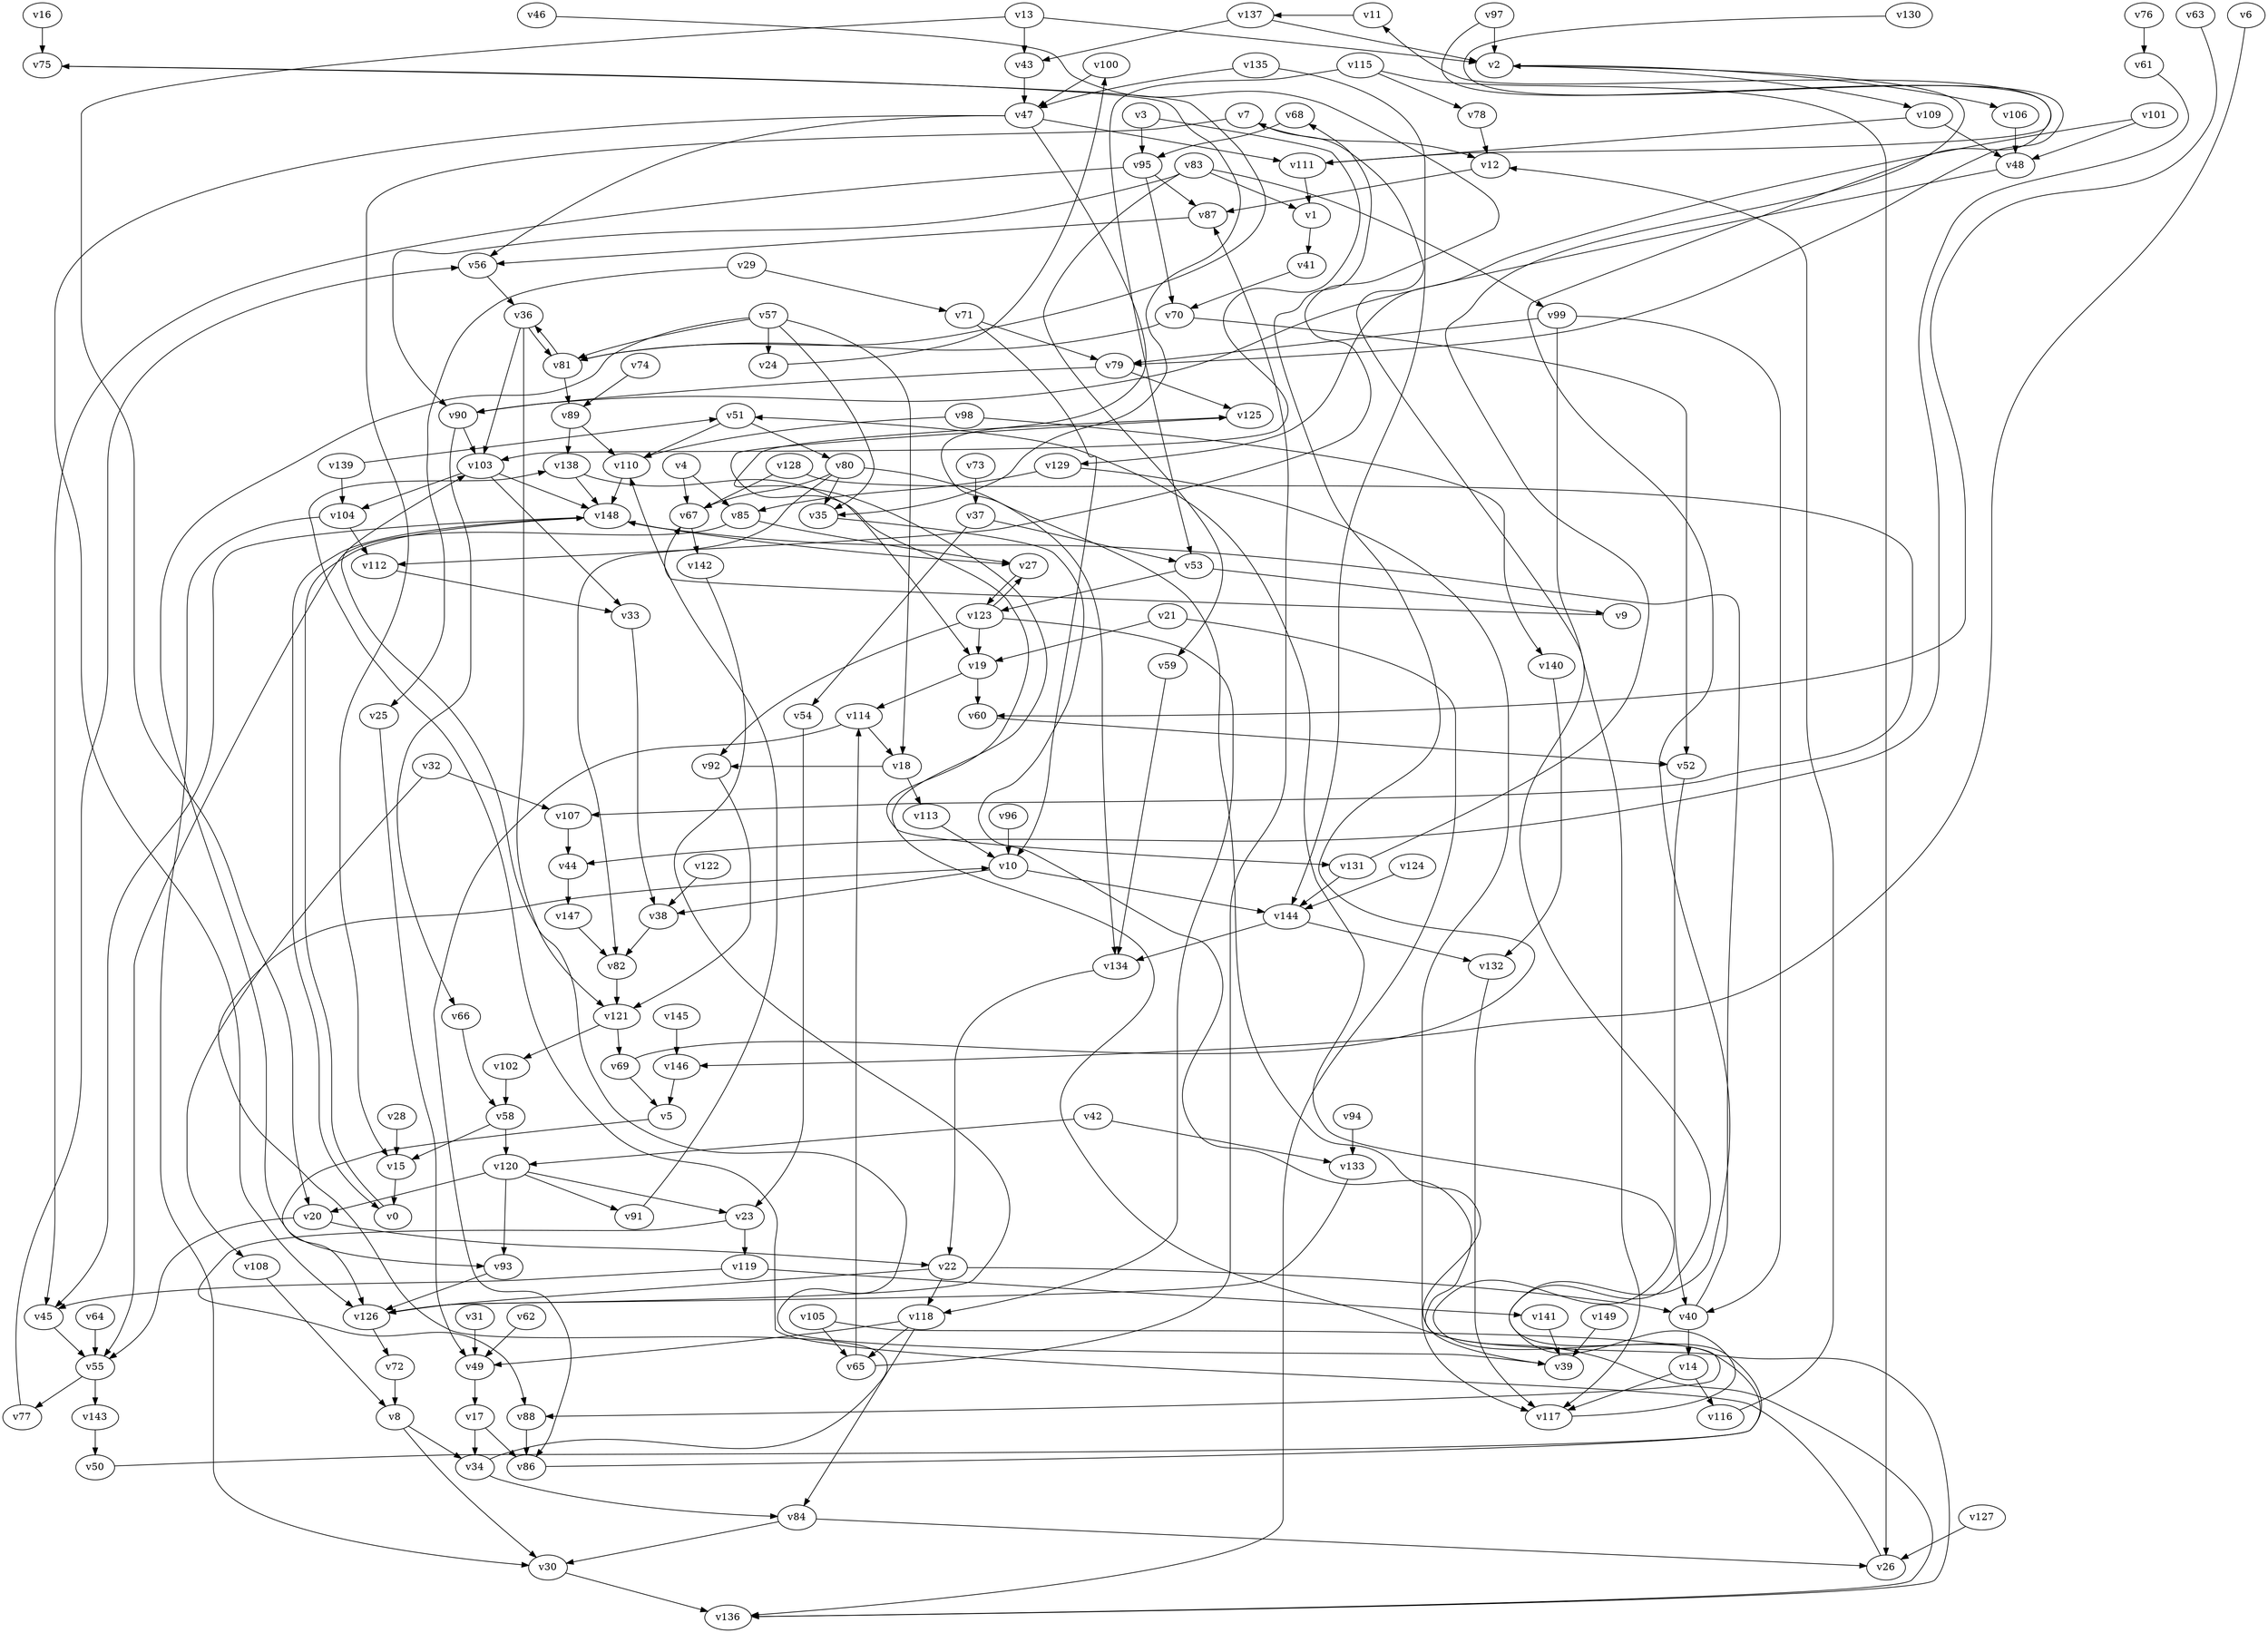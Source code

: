 // Benchmark game 211 - 150 vertices
// time_bound: 45
// targets: v60
digraph G {
    v0 [name="v0", player=0];
    v1 [name="v1", player=1];
    v2 [name="v2", player=0];
    v3 [name="v3", player=0];
    v4 [name="v4", player=1];
    v5 [name="v5", player=1];
    v6 [name="v6", player=1];
    v7 [name="v7", player=1];
    v8 [name="v8", player=1];
    v9 [name="v9", player=1];
    v10 [name="v10", player=1];
    v11 [name="v11", player=1];
    v12 [name="v12", player=1];
    v13 [name="v13", player=0];
    v14 [name="v14", player=1];
    v15 [name="v15", player=1];
    v16 [name="v16", player=0];
    v17 [name="v17", player=1];
    v18 [name="v18", player=0];
    v19 [name="v19", player=0];
    v20 [name="v20", player=0];
    v21 [name="v21", player=0];
    v22 [name="v22", player=0];
    v23 [name="v23", player=1];
    v24 [name="v24", player=0];
    v25 [name="v25", player=0];
    v26 [name="v26", player=1];
    v27 [name="v27", player=0];
    v28 [name="v28", player=0];
    v29 [name="v29", player=0];
    v30 [name="v30", player=1];
    v31 [name="v31", player=1];
    v32 [name="v32", player=0];
    v33 [name="v33", player=1];
    v34 [name="v34", player=1];
    v35 [name="v35", player=0];
    v36 [name="v36", player=1];
    v37 [name="v37", player=0];
    v38 [name="v38", player=1];
    v39 [name="v39", player=0];
    v40 [name="v40", player=1];
    v41 [name="v41", player=1];
    v42 [name="v42", player=0];
    v43 [name="v43", player=1];
    v44 [name="v44", player=1];
    v45 [name="v45", player=1];
    v46 [name="v46", player=0];
    v47 [name="v47", player=1];
    v48 [name="v48", player=0];
    v49 [name="v49", player=0];
    v50 [name="v50", player=0];
    v51 [name="v51", player=1];
    v52 [name="v52", player=0];
    v53 [name="v53", player=1];
    v54 [name="v54", player=0];
    v55 [name="v55", player=1];
    v56 [name="v56", player=1];
    v57 [name="v57", player=1];
    v58 [name="v58", player=0];
    v59 [name="v59", player=0];
    v60 [name="v60", player=0, target=1];
    v61 [name="v61", player=1];
    v62 [name="v62", player=1];
    v63 [name="v63", player=1];
    v64 [name="v64", player=1];
    v65 [name="v65", player=1];
    v66 [name="v66", player=0];
    v67 [name="v67", player=0];
    v68 [name="v68", player=1];
    v69 [name="v69", player=0];
    v70 [name="v70", player=0];
    v71 [name="v71", player=1];
    v72 [name="v72", player=0];
    v73 [name="v73", player=0];
    v74 [name="v74", player=0];
    v75 [name="v75", player=0];
    v76 [name="v76", player=1];
    v77 [name="v77", player=0];
    v78 [name="v78", player=1];
    v79 [name="v79", player=1];
    v80 [name="v80", player=0];
    v81 [name="v81", player=0];
    v82 [name="v82", player=1];
    v83 [name="v83", player=0];
    v84 [name="v84", player=0];
    v85 [name="v85", player=0];
    v86 [name="v86", player=0];
    v87 [name="v87", player=1];
    v88 [name="v88", player=0];
    v89 [name="v89", player=0];
    v90 [name="v90", player=0];
    v91 [name="v91", player=0];
    v92 [name="v92", player=0];
    v93 [name="v93", player=1];
    v94 [name="v94", player=1];
    v95 [name="v95", player=1];
    v96 [name="v96", player=0];
    v97 [name="v97", player=1];
    v98 [name="v98", player=1];
    v99 [name="v99", player=1];
    v100 [name="v100", player=0];
    v101 [name="v101", player=0];
    v102 [name="v102", player=1];
    v103 [name="v103", player=1];
    v104 [name="v104", player=1];
    v105 [name="v105", player=0];
    v106 [name="v106", player=0];
    v107 [name="v107", player=1];
    v108 [name="v108", player=1];
    v109 [name="v109", player=1];
    v110 [name="v110", player=0];
    v111 [name="v111", player=1];
    v112 [name="v112", player=1];
    v113 [name="v113", player=1];
    v114 [name="v114", player=1];
    v115 [name="v115", player=0];
    v116 [name="v116", player=0];
    v117 [name="v117", player=0];
    v118 [name="v118", player=1];
    v119 [name="v119", player=0];
    v120 [name="v120", player=0];
    v121 [name="v121", player=1];
    v122 [name="v122", player=0];
    v123 [name="v123", player=0];
    v124 [name="v124", player=1];
    v125 [name="v125", player=0];
    v126 [name="v126", player=1];
    v127 [name="v127", player=1];
    v128 [name="v128", player=0];
    v129 [name="v129", player=1];
    v130 [name="v130", player=0];
    v131 [name="v131", player=0];
    v132 [name="v132", player=1];
    v133 [name="v133", player=1];
    v134 [name="v134", player=0];
    v135 [name="v135", player=0];
    v136 [name="v136", player=1];
    v137 [name="v137", player=1];
    v138 [name="v138", player=0];
    v139 [name="v139", player=0];
    v140 [name="v140", player=0];
    v141 [name="v141", player=1];
    v142 [name="v142", player=0];
    v143 [name="v143", player=1];
    v144 [name="v144", player=0];
    v145 [name="v145", player=1];
    v146 [name="v146", player=1];
    v147 [name="v147", player=1];
    v148 [name="v148", player=1];
    v149 [name="v149", player=0];

    v0 -> v148 [constraint="t < 11"];
    v1 -> v41;
    v2 -> v106 [constraint="t >= 3"];
    v3 -> v103 [constraint="t < 6"];
    v4 -> v85;
    v5 -> v93 [constraint="t mod 5 == 3"];
    v6 -> v146 [constraint="t >= 2"];
    v7 -> v12;
    v8 -> v34;
    v9 -> v67 [constraint="t < 12"];
    v10 -> v38;
    v11 -> v137 [constraint="t mod 4 == 2"];
    v12 -> v87;
    v13 -> v20;
    v14 -> v117;
    v15 -> v0;
    v16 -> v75;
    v17 -> v34;
    v18 -> v92 [constraint="t mod 5 == 2"];
    v19 -> v60;
    v20 -> v55;
    v21 -> v19;
    v22 -> v40;
    v23 -> v88 [constraint="t < 10"];
    v24 -> v100 [constraint="t < 14"];
    v25 -> v49;
    v26 -> v138 [constraint="t < 13"];
    v27 -> v123;
    v28 -> v15;
    v29 -> v25;
    v30 -> v136;
    v31 -> v49;
    v32 -> v108;
    v33 -> v38;
    v34 -> v10 [constraint="t < 10"];
    v35 -> v136 [constraint="t mod 4 == 3"];
    v36 -> v103;
    v37 -> v54;
    v38 -> v82;
    v39 -> v103 [constraint="t >= 5"];
    v40 -> v148;
    v41 -> v70;
    v42 -> v120;
    v43 -> v47;
    v44 -> v147;
    v45 -> v55;
    v46 -> v112 [constraint="t >= 4"];
    v47 -> v39 [constraint="t >= 1"];
    v48 -> v90 [constraint="t >= 1"];
    v49 -> v17;
    v50 -> v7 [constraint="t < 15"];
    v51 -> v110;
    v52 -> v40;
    v53 -> v123;
    v54 -> v23;
    v55 -> v77;
    v56 -> v36;
    v57 -> v81;
    v58 -> v120;
    v59 -> v134;
    v60 -> v52 [constraint="t < 12"];
    v61 -> v44 [constraint="t >= 1"];
    v62 -> v49;
    v63 -> v60 [constraint="t >= 4"];
    v64 -> v55;
    v65 -> v87;
    v66 -> v58;
    v67 -> v142;
    v68 -> v95;
    v69 -> v68 [constraint="t >= 3"];
    v70 -> v81;
    v71 -> v79;
    v72 -> v8;
    v73 -> v37;
    v74 -> v89;
    v75 -> v35 [constraint="t mod 5 == 1"];
    v76 -> v61;
    v77 -> v56;
    v78 -> v12;
    v79 -> v90;
    v80 -> v82;
    v81 -> v75 [constraint="t mod 5 == 2"];
    v82 -> v121;
    v83 -> v59;
    v84 -> v26;
    v85 -> v55;
    v86 -> v51 [constraint="t < 6"];
    v87 -> v56;
    v88 -> v86;
    v89 -> v110;
    v90 -> v103;
    v91 -> v110;
    v92 -> v121;
    v93 -> v126;
    v94 -> v133;
    v95 -> v45;
    v96 -> v10;
    v97 -> v111 [constraint="t >= 4"];
    v98 -> v140;
    v99 -> v40;
    v100 -> v47;
    v101 -> v129 [constraint="t < 7"];
    v102 -> v58;
    v103 -> v148;
    v104 -> v112;
    v105 -> v88 [constraint="t >= 4"];
    v106 -> v48;
    v107 -> v44;
    v108 -> v8;
    v109 -> v111;
    v110 -> v148;
    v111 -> v1;
    v112 -> v33;
    v113 -> v10;
    v114 -> v86;
    v115 -> v78;
    v116 -> v12;
    v117 -> v11 [constraint="t >= 5"];
    v118 -> v65;
    v119 -> v45;
    v120 -> v20;
    v121 -> v102;
    v122 -> v38;
    v123 -> v27;
    v124 -> v144;
    v125 -> v131 [constraint="t >= 5"];
    v126 -> v72;
    v127 -> v26;
    v128 -> v107 [constraint="t >= 1"];
    v129 -> v117;
    v130 -> v79 [constraint="t mod 2 == 1"];
    v131 -> v2 [constraint="t < 13"];
    v132 -> v117;
    v133 -> v126 [constraint="t < 11"];
    v134 -> v22;
    v135 -> v144;
    v136 -> v125 [constraint="t < 5"];
    v137 -> v43;
    v138 -> v148;
    v139 -> v51 [constraint="t mod 3 == 2"];
    v140 -> v132;
    v141 -> v39;
    v142 -> v126 [constraint="t >= 1"];
    v143 -> v50;
    v144 -> v132;
    v145 -> v146;
    v146 -> v5;
    v147 -> v82;
    v148 -> v45;
    v149 -> v39;
    v32 -> v107;
    v121 -> v69;
    v135 -> v47;
    v22 -> v126;
    v128 -> v67;
    v55 -> v143;
    v57 -> v126;
    v22 -> v118;
    v105 -> v65;
    v120 -> v23;
    v71 -> v10;
    v83 -> v99;
    v115 -> v26;
    v115 -> v53;
    v80 -> v67;
    v20 -> v22;
    v13 -> v2;
    v80 -> v35;
    v70 -> v52;
    v99 -> v117;
    v90 -> v66;
    v119 -> v141;
    v85 -> v27;
    v103 -> v33;
    v89 -> v138;
    v57 -> v18;
    v19 -> v114;
    v79 -> v125;
    v7 -> v15;
    v47 -> v111;
    v95 -> v87;
    v37 -> v53;
    v10 -> v144;
    v8 -> v30;
    v65 -> v114;
    v118 -> v49;
    v123 -> v118;
    v144 -> v134;
    v138 -> v19;
    v83 -> v90;
    v123 -> v19;
    v97 -> v2;
    v14 -> v116;
    v29 -> v71;
    v118 -> v84;
    v99 -> v79;
    v114 -> v18;
    v18 -> v113;
    v3 -> v95;
    v120 -> v91;
    v21 -> v136;
    v2 -> v109;
    v101 -> v48;
    v131 -> v144;
    v13 -> v43;
    v83 -> v1;
    v109 -> v48;
    v148 -> v27;
    v120 -> v93;
    v81 -> v89;
    v42 -> v133;
    v47 -> v126;
    v34 -> v84;
    v98 -> v110;
    v47 -> v56;
    v148 -> v0;
    v81 -> v36;
    v57 -> v35;
    v139 -> v104;
    v58 -> v15;
    v36 -> v121;
    v104 -> v30;
    v84 -> v30;
    v17 -> v86;
    v40 -> v14;
    v123 -> v92;
    v137 -> v2;
    v103 -> v104;
    v95 -> v70;
    v36 -> v81;
    v57 -> v24;
    v53 -> v9;
    v80 -> v134;
    v69 -> v5;
    v129 -> v85;
    v4 -> v67;
    v23 -> v119;
    v51 -> v80;
}
